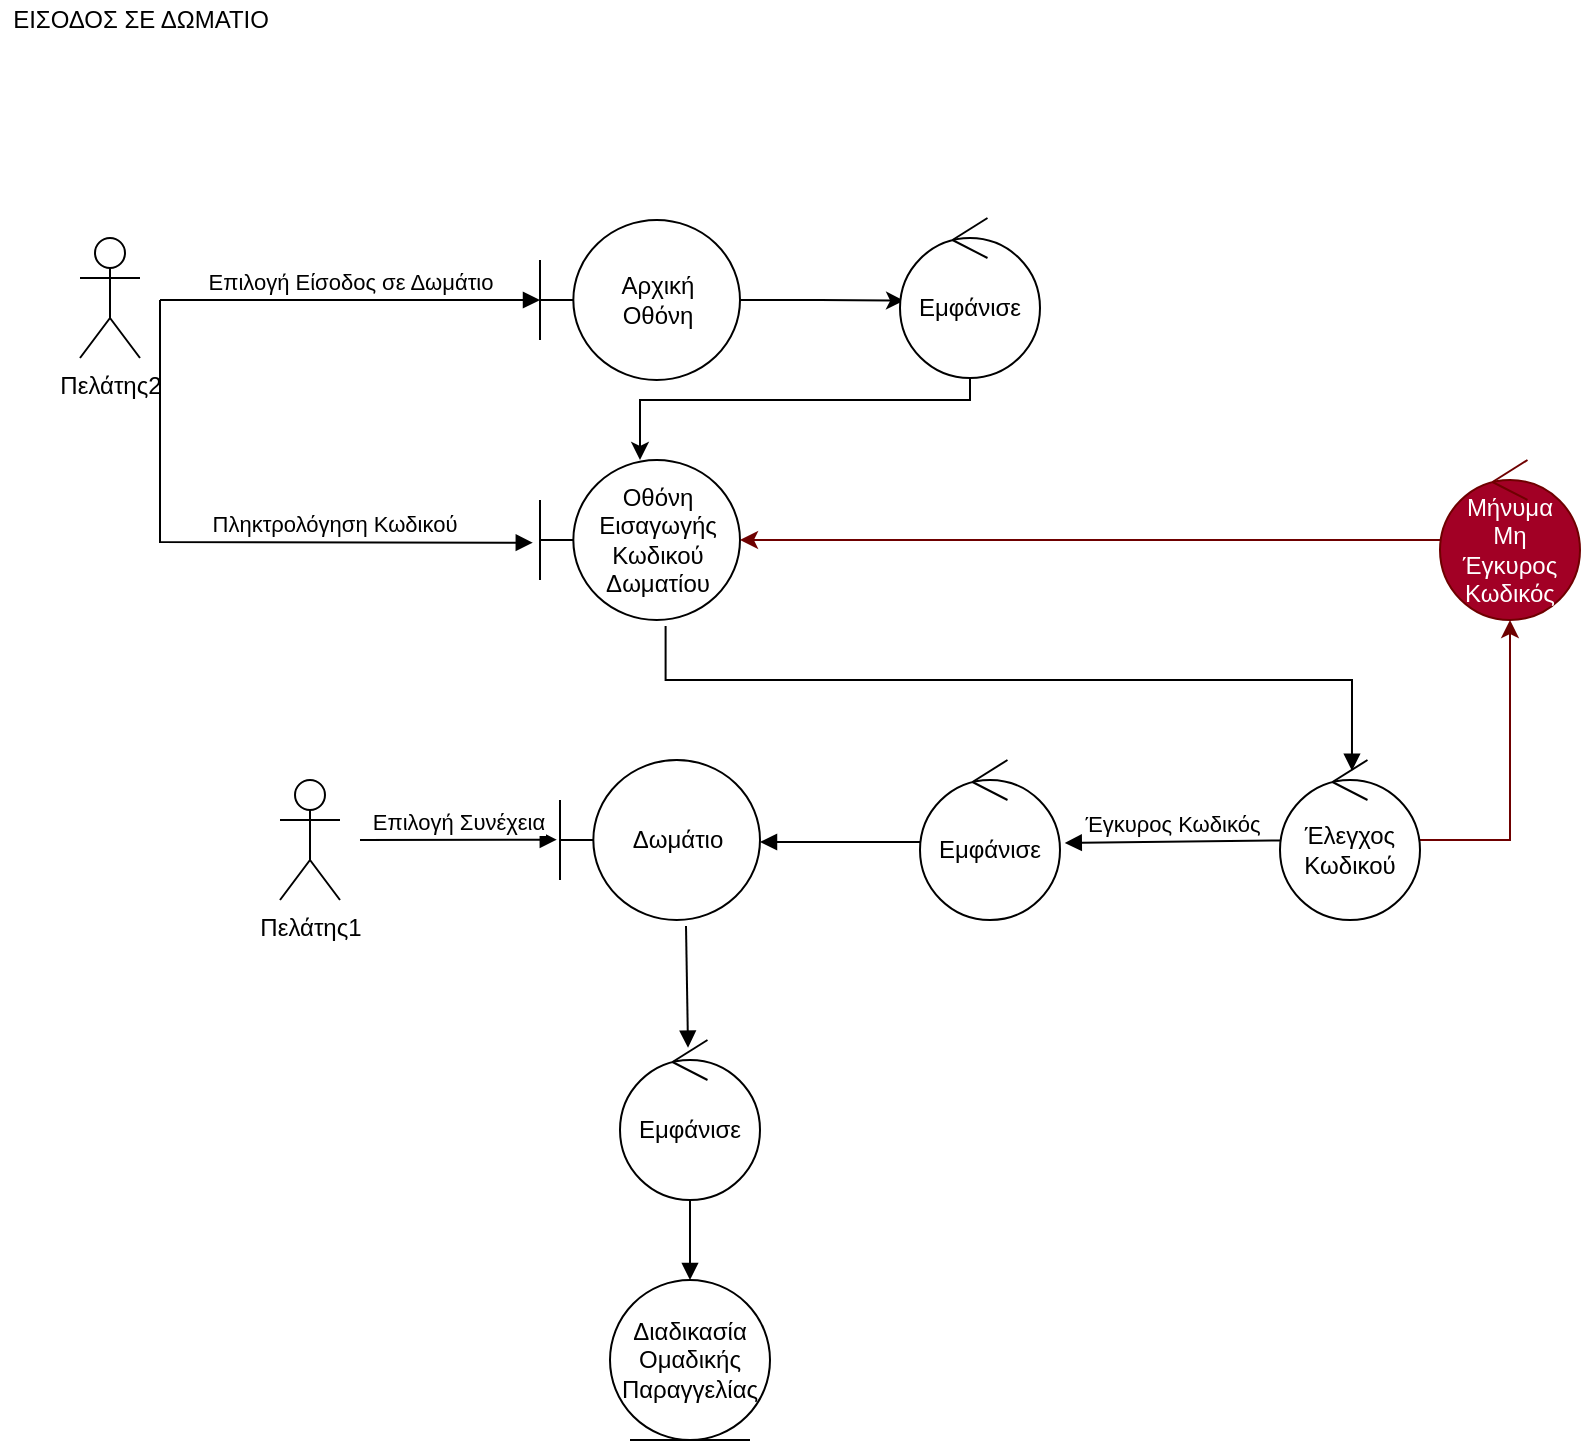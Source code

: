 <mxfile version="17.4.6"><diagram id="_NEF_zK0TXl3RWh3A6Ux" name="Page-1"><mxGraphModel dx="1108" dy="398" grid="1" gridSize="10" guides="1" tooltips="1" connect="1" arrows="1" fold="1" page="1" pageScale="1" pageWidth="850" pageHeight="1100" math="0" shadow="0"><root><mxCell id="0"/><mxCell id="1" parent="0"/><mxCell id="AhgZuciwFN7RfUi8GuJU-32" value="Πελάτης2" style="shape=umlActor;verticalLabelPosition=bottom;verticalAlign=top;html=1;" vertex="1" parent="1"><mxGeometry x="160" y="199" width="30" height="60" as="geometry"/></mxCell><mxCell id="AhgZuciwFN7RfUi8GuJU-33" value="ΕΙΣΟΔΟΣ ΣΕ ΔΩΜΑΤΙΟ" style="text;html=1;align=center;verticalAlign=middle;resizable=0;points=[];autosize=1;strokeColor=none;fillColor=none;" vertex="1" parent="1"><mxGeometry x="120" y="80" width="140" height="20" as="geometry"/></mxCell><mxCell id="AhgZuciwFN7RfUi8GuJU-34" value="Οθόνη Εισαγωγής Κωδικού Δωματίου" style="shape=umlBoundary;whiteSpace=wrap;html=1;" vertex="1" parent="1"><mxGeometry x="390" y="310" width="100" height="80" as="geometry"/></mxCell><mxCell id="AhgZuciwFN7RfUi8GuJU-35" value="Επιλογή Είσοδος σε Δωμάτιο" style="html=1;verticalAlign=bottom;endArrow=block;rounded=0;" edge="1" parent="1" target="AhgZuciwFN7RfUi8GuJU-37"><mxGeometry width="80" relative="1" as="geometry"><mxPoint x="200" y="230" as="sourcePoint"/><mxPoint x="440" y="230" as="targetPoint"/></mxGeometry></mxCell><mxCell id="AhgZuciwFN7RfUi8GuJU-36" style="edgeStyle=orthogonalEdgeStyle;rounded=0;orthogonalLoop=1;jettySize=auto;html=1;entryX=0.029;entryY=0.517;entryDx=0;entryDy=0;entryPerimeter=0;" edge="1" parent="1" source="AhgZuciwFN7RfUi8GuJU-37" target="AhgZuciwFN7RfUi8GuJU-38"><mxGeometry relative="1" as="geometry"/></mxCell><mxCell id="AhgZuciwFN7RfUi8GuJU-37" value="Αρχική&lt;br&gt;Οθόνη" style="shape=umlBoundary;whiteSpace=wrap;html=1;" vertex="1" parent="1"><mxGeometry x="390" y="190" width="100" height="80" as="geometry"/></mxCell><mxCell id="AhgZuciwFN7RfUi8GuJU-59" style="edgeStyle=orthogonalEdgeStyle;rounded=0;orthogonalLoop=1;jettySize=auto;html=1;" edge="1" parent="1" source="AhgZuciwFN7RfUi8GuJU-38" target="AhgZuciwFN7RfUi8GuJU-34"><mxGeometry relative="1" as="geometry"><Array as="points"><mxPoint x="605" y="280"/><mxPoint x="440" y="280"/></Array></mxGeometry></mxCell><mxCell id="AhgZuciwFN7RfUi8GuJU-38" value="Εμφάνισε" style="ellipse;shape=umlControl;whiteSpace=wrap;html=1;" vertex="1" parent="1"><mxGeometry x="570" y="189" width="70" height="80" as="geometry"/></mxCell><mxCell id="AhgZuciwFN7RfUi8GuJU-39" value="Πληκτρολόγηση Κωδικού" style="html=1;verticalAlign=bottom;endArrow=block;rounded=0;entryX=-0.036;entryY=0.517;entryDx=0;entryDy=0;entryPerimeter=0;" edge="1" parent="1" target="AhgZuciwFN7RfUi8GuJU-34"><mxGeometry x="0.352" width="80" relative="1" as="geometry"><mxPoint x="200" y="230" as="sourcePoint"/><mxPoint x="540" y="260" as="targetPoint"/><Array as="points"><mxPoint x="200" y="351"/></Array><mxPoint as="offset"/></mxGeometry></mxCell><mxCell id="AhgZuciwFN7RfUi8GuJU-61" style="edgeStyle=orthogonalEdgeStyle;rounded=0;orthogonalLoop=1;jettySize=auto;html=1;fillColor=#a20025;strokeColor=#6F0000;" edge="1" parent="1" source="AhgZuciwFN7RfUi8GuJU-40" target="AhgZuciwFN7RfUi8GuJU-52"><mxGeometry relative="1" as="geometry"/></mxCell><mxCell id="AhgZuciwFN7RfUi8GuJU-40" value="Έλεγχος Κωδικού" style="ellipse;shape=umlControl;whiteSpace=wrap;html=1;" vertex="1" parent="1"><mxGeometry x="760" y="460" width="70" height="80" as="geometry"/></mxCell><mxCell id="AhgZuciwFN7RfUi8GuJU-41" value="" style="html=1;verticalAlign=bottom;endArrow=block;rounded=0;exitX=0.628;exitY=1.038;exitDx=0;exitDy=0;exitPerimeter=0;entryX=0.514;entryY=0.067;entryDx=0;entryDy=0;entryPerimeter=0;edgeStyle=orthogonalEdgeStyle;" edge="1" parent="1" source="AhgZuciwFN7RfUi8GuJU-34" target="AhgZuciwFN7RfUi8GuJU-40"><mxGeometry width="80" relative="1" as="geometry"><mxPoint x="460" y="260" as="sourcePoint"/><mxPoint x="540" y="260" as="targetPoint"/><Array as="points"><mxPoint x="453" y="420"/><mxPoint x="796" y="420"/></Array></mxGeometry></mxCell><mxCell id="AhgZuciwFN7RfUi8GuJU-42" value="Εμφάνισε" style="ellipse;shape=umlControl;whiteSpace=wrap;html=1;" vertex="1" parent="1"><mxGeometry x="580" y="460" width="70" height="80" as="geometry"/></mxCell><mxCell id="AhgZuciwFN7RfUi8GuJU-43" value="Έγκυρος Κωδικός" style="html=1;verticalAlign=bottom;endArrow=block;rounded=0;entryX=1.034;entryY=0.518;entryDx=0;entryDy=0;entryPerimeter=0;" edge="1" parent="1" source="AhgZuciwFN7RfUi8GuJU-40" target="AhgZuciwFN7RfUi8GuJU-42"><mxGeometry width="80" relative="1" as="geometry"><mxPoint x="470" y="500" as="sourcePoint"/><mxPoint x="550" y="500" as="targetPoint"/></mxGeometry></mxCell><mxCell id="AhgZuciwFN7RfUi8GuJU-44" value="Δωμάτιο" style="shape=umlBoundary;whiteSpace=wrap;html=1;" vertex="1" parent="1"><mxGeometry x="400" y="460" width="100" height="80" as="geometry"/></mxCell><mxCell id="AhgZuciwFN7RfUi8GuJU-45" value="" style="html=1;verticalAlign=bottom;endArrow=block;rounded=0;" edge="1" parent="1"><mxGeometry width="80" relative="1" as="geometry"><mxPoint x="580" y="501" as="sourcePoint"/><mxPoint x="500" y="501" as="targetPoint"/></mxGeometry></mxCell><mxCell id="AhgZuciwFN7RfUi8GuJU-46" value="Πελάτης1" style="shape=umlActor;verticalLabelPosition=bottom;verticalAlign=top;html=1;" vertex="1" parent="1"><mxGeometry x="260" y="470" width="30" height="60" as="geometry"/></mxCell><mxCell id="AhgZuciwFN7RfUi8GuJU-47" value="Επιλογή Συνέχεια" style="html=1;verticalAlign=bottom;endArrow=block;rounded=0;entryX=-0.016;entryY=0.498;entryDx=0;entryDy=0;entryPerimeter=0;" edge="1" parent="1" target="AhgZuciwFN7RfUi8GuJU-44"><mxGeometry width="80" relative="1" as="geometry"><mxPoint x="300" y="500" as="sourcePoint"/><mxPoint x="550" y="530" as="targetPoint"/></mxGeometry></mxCell><mxCell id="AhgZuciwFN7RfUi8GuJU-48" value="Εμφάνισε" style="ellipse;shape=umlControl;whiteSpace=wrap;html=1;" vertex="1" parent="1"><mxGeometry x="430" y="600" width="70" height="80" as="geometry"/></mxCell><mxCell id="AhgZuciwFN7RfUi8GuJU-49" value="" style="html=1;verticalAlign=bottom;endArrow=block;rounded=0;entryX=0.486;entryY=0.048;entryDx=0;entryDy=0;entryPerimeter=0;" edge="1" parent="1" target="AhgZuciwFN7RfUi8GuJU-48"><mxGeometry width="80" relative="1" as="geometry"><mxPoint x="463" y="543" as="sourcePoint"/><mxPoint x="550" y="530" as="targetPoint"/></mxGeometry></mxCell><mxCell id="AhgZuciwFN7RfUi8GuJU-50" value="Διαδικασία Ομαδικής Παραγγελίας" style="ellipse;shape=umlEntity;whiteSpace=wrap;html=1;" vertex="1" parent="1"><mxGeometry x="425" y="720" width="80" height="80" as="geometry"/></mxCell><mxCell id="AhgZuciwFN7RfUi8GuJU-51" value="" style="html=1;verticalAlign=bottom;endArrow=block;rounded=0;" edge="1" parent="1" target="AhgZuciwFN7RfUi8GuJU-50"><mxGeometry width="80" relative="1" as="geometry"><mxPoint x="465" y="680" as="sourcePoint"/><mxPoint x="474.02" y="613.84" as="targetPoint"/></mxGeometry></mxCell><mxCell id="AhgZuciwFN7RfUi8GuJU-62" style="edgeStyle=orthogonalEdgeStyle;rounded=0;orthogonalLoop=1;jettySize=auto;html=1;fillColor=#a20025;strokeColor=#6F0000;" edge="1" parent="1" source="AhgZuciwFN7RfUi8GuJU-52" target="AhgZuciwFN7RfUi8GuJU-34"><mxGeometry relative="1" as="geometry"/></mxCell><mxCell id="AhgZuciwFN7RfUi8GuJU-52" value="Μήνυμα&lt;br&gt;Μη&lt;br&gt;Έγκυρος&lt;br&gt;Κωδικός" style="ellipse;shape=umlControl;whiteSpace=wrap;html=1;fillColor=#a20025;strokeColor=#6F0000;fontColor=#ffffff;" vertex="1" parent="1"><mxGeometry x="840" y="310" width="70" height="80" as="geometry"/></mxCell></root></mxGraphModel></diagram></mxfile>